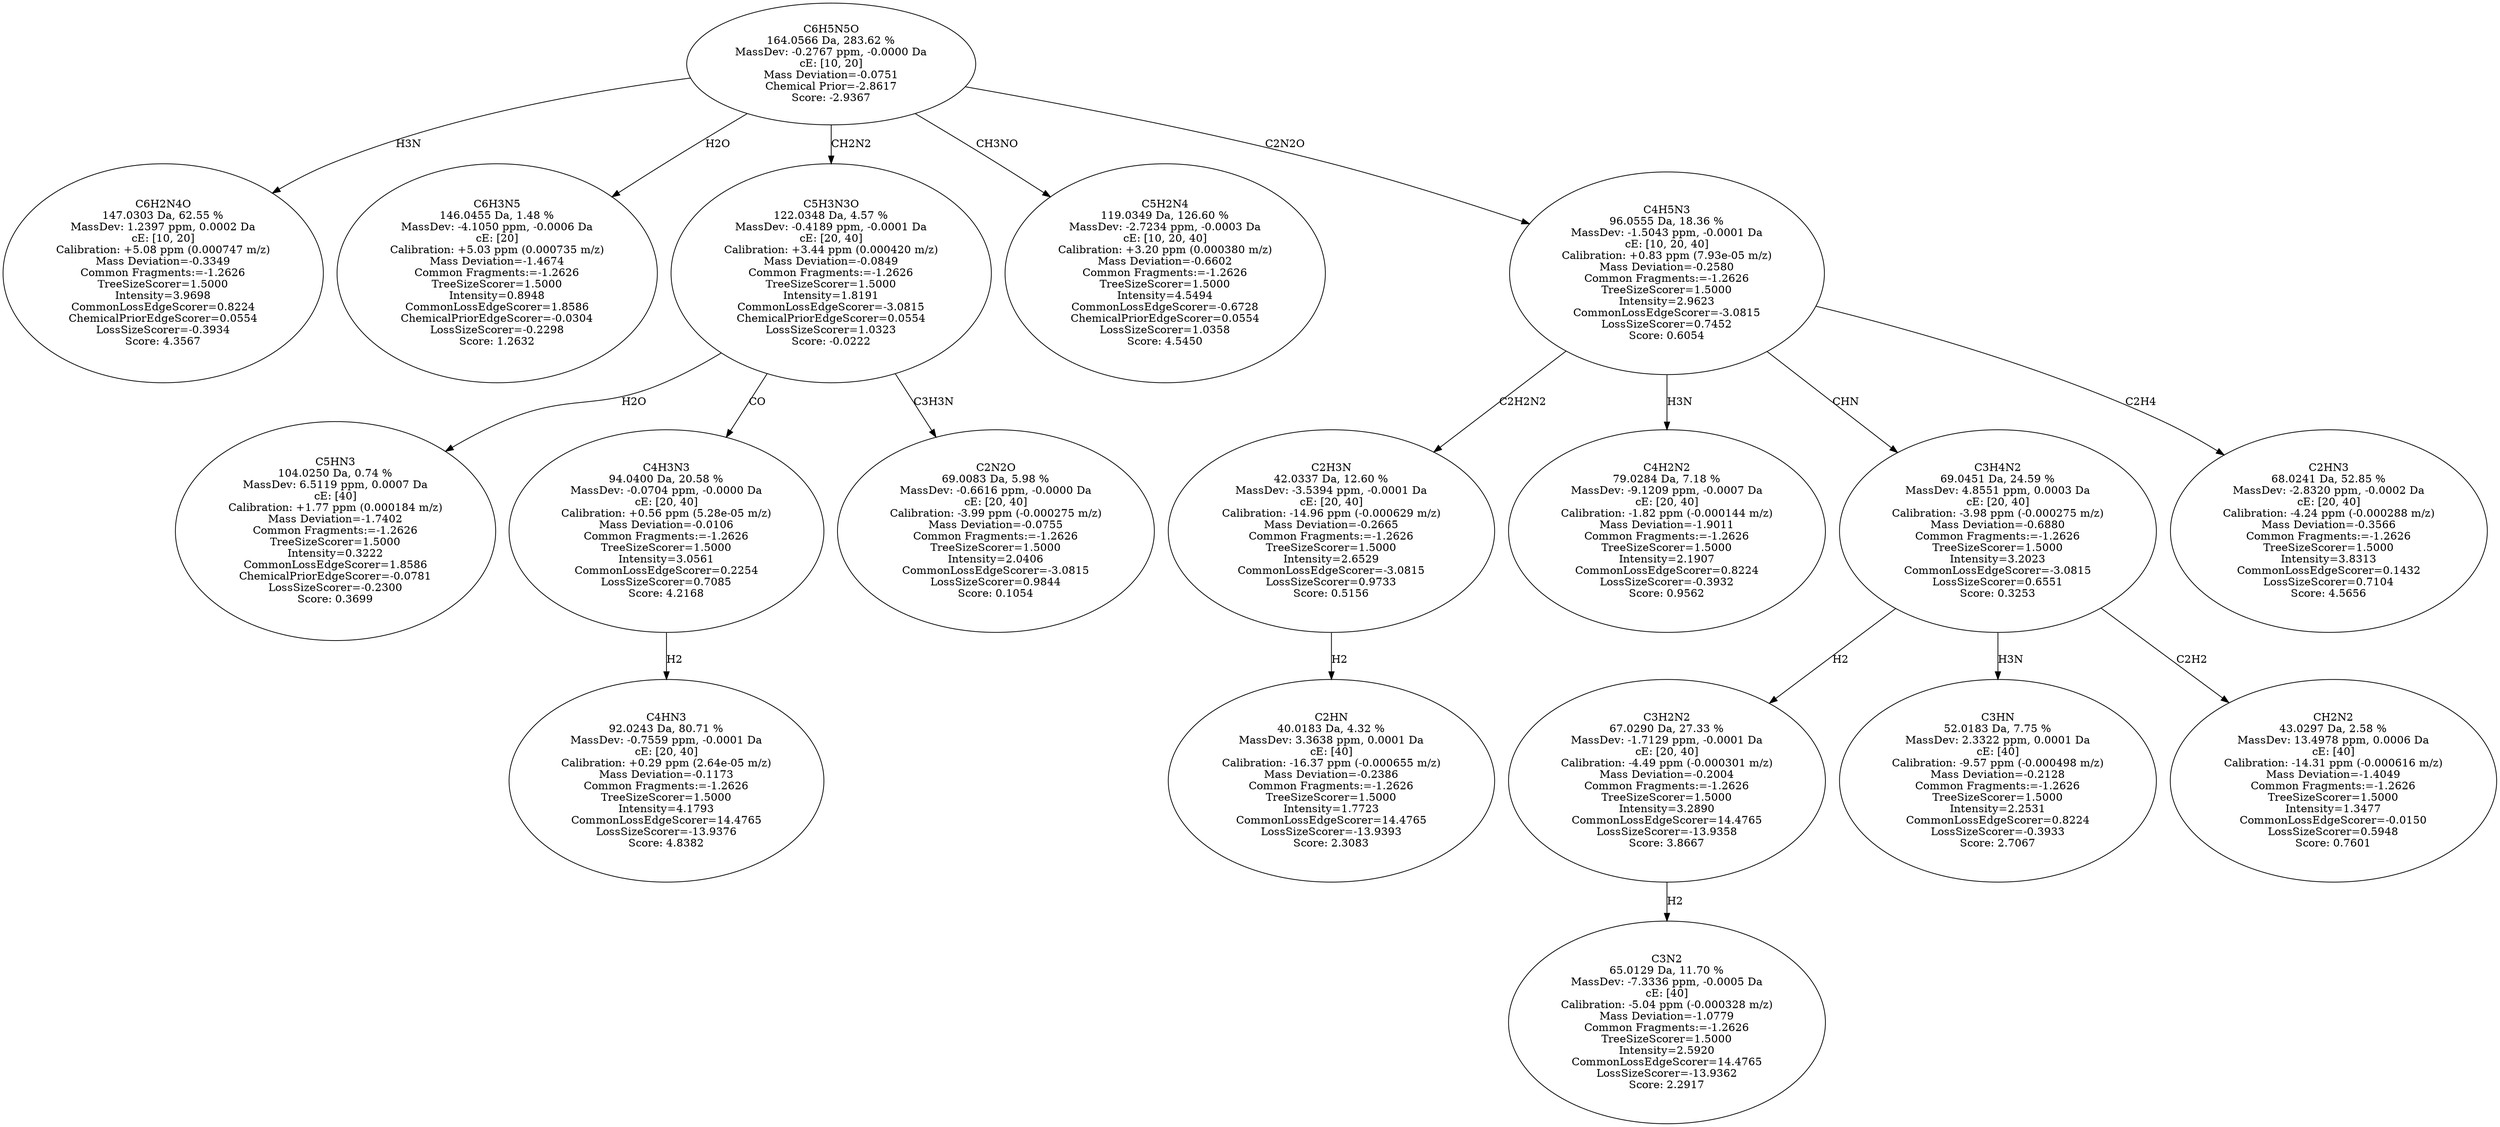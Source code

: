 strict digraph {
v1 [label="C6H2N4O\n147.0303 Da, 62.55 %\nMassDev: 1.2397 ppm, 0.0002 Da\ncE: [10, 20]\nCalibration: +5.08 ppm (0.000747 m/z)\nMass Deviation=-0.3349\nCommon Fragments:=-1.2626\nTreeSizeScorer=1.5000\nIntensity=3.9698\nCommonLossEdgeScorer=0.8224\nChemicalPriorEdgeScorer=0.0554\nLossSizeScorer=-0.3934\nScore: 4.3567"];
v2 [label="C6H3N5\n146.0455 Da, 1.48 %\nMassDev: -4.1050 ppm, -0.0006 Da\ncE: [20]\nCalibration: +5.03 ppm (0.000735 m/z)\nMass Deviation=-1.4674\nCommon Fragments:=-1.2626\nTreeSizeScorer=1.5000\nIntensity=0.8948\nCommonLossEdgeScorer=1.8586\nChemicalPriorEdgeScorer=-0.0304\nLossSizeScorer=-0.2298\nScore: 1.2632"];
v3 [label="C5HN3\n104.0250 Da, 0.74 %\nMassDev: 6.5119 ppm, 0.0007 Da\ncE: [40]\nCalibration: +1.77 ppm (0.000184 m/z)\nMass Deviation=-1.7402\nCommon Fragments:=-1.2626\nTreeSizeScorer=1.5000\nIntensity=0.3222\nCommonLossEdgeScorer=1.8586\nChemicalPriorEdgeScorer=-0.0781\nLossSizeScorer=-0.2300\nScore: 0.3699"];
v4 [label="C4HN3\n92.0243 Da, 80.71 %\nMassDev: -0.7559 ppm, -0.0001 Da\ncE: [20, 40]\nCalibration: +0.29 ppm (2.64e-05 m/z)\nMass Deviation=-0.1173\nCommon Fragments:=-1.2626\nTreeSizeScorer=1.5000\nIntensity=4.1793\nCommonLossEdgeScorer=14.4765\nLossSizeScorer=-13.9376\nScore: 4.8382"];
v5 [label="C4H3N3\n94.0400 Da, 20.58 %\nMassDev: -0.0704 ppm, -0.0000 Da\ncE: [20, 40]\nCalibration: +0.56 ppm (5.28e-05 m/z)\nMass Deviation=-0.0106\nCommon Fragments:=-1.2626\nTreeSizeScorer=1.5000\nIntensity=3.0561\nCommonLossEdgeScorer=0.2254\nLossSizeScorer=0.7085\nScore: 4.2168"];
v6 [label="C2N2O\n69.0083 Da, 5.98 %\nMassDev: -0.6616 ppm, -0.0000 Da\ncE: [20, 40]\nCalibration: -3.99 ppm (-0.000275 m/z)\nMass Deviation=-0.0755\nCommon Fragments:=-1.2626\nTreeSizeScorer=1.5000\nIntensity=2.0406\nCommonLossEdgeScorer=-3.0815\nLossSizeScorer=0.9844\nScore: 0.1054"];
v7 [label="C5H3N3O\n122.0348 Da, 4.57 %\nMassDev: -0.4189 ppm, -0.0001 Da\ncE: [20, 40]\nCalibration: +3.44 ppm (0.000420 m/z)\nMass Deviation=-0.0849\nCommon Fragments:=-1.2626\nTreeSizeScorer=1.5000\nIntensity=1.8191\nCommonLossEdgeScorer=-3.0815\nChemicalPriorEdgeScorer=0.0554\nLossSizeScorer=1.0323\nScore: -0.0222"];
v8 [label="C5H2N4\n119.0349 Da, 126.60 %\nMassDev: -2.7234 ppm, -0.0003 Da\ncE: [10, 20, 40]\nCalibration: +3.20 ppm (0.000380 m/z)\nMass Deviation=-0.6602\nCommon Fragments:=-1.2626\nTreeSizeScorer=1.5000\nIntensity=4.5494\nCommonLossEdgeScorer=-0.6728\nChemicalPriorEdgeScorer=0.0554\nLossSizeScorer=1.0358\nScore: 4.5450"];
v9 [label="C2HN\n40.0183 Da, 4.32 %\nMassDev: 3.3638 ppm, 0.0001 Da\ncE: [40]\nCalibration: -16.37 ppm (-0.000655 m/z)\nMass Deviation=-0.2386\nCommon Fragments:=-1.2626\nTreeSizeScorer=1.5000\nIntensity=1.7723\nCommonLossEdgeScorer=14.4765\nLossSizeScorer=-13.9393\nScore: 2.3083"];
v10 [label="C2H3N\n42.0337 Da, 12.60 %\nMassDev: -3.5394 ppm, -0.0001 Da\ncE: [20, 40]\nCalibration: -14.96 ppm (-0.000629 m/z)\nMass Deviation=-0.2665\nCommon Fragments:=-1.2626\nTreeSizeScorer=1.5000\nIntensity=2.6529\nCommonLossEdgeScorer=-3.0815\nLossSizeScorer=0.9733\nScore: 0.5156"];
v11 [label="C4H2N2\n79.0284 Da, 7.18 %\nMassDev: -9.1209 ppm, -0.0007 Da\ncE: [20, 40]\nCalibration: -1.82 ppm (-0.000144 m/z)\nMass Deviation=-1.9011\nCommon Fragments:=-1.2626\nTreeSizeScorer=1.5000\nIntensity=2.1907\nCommonLossEdgeScorer=0.8224\nLossSizeScorer=-0.3932\nScore: 0.9562"];
v12 [label="C3N2\n65.0129 Da, 11.70 %\nMassDev: -7.3336 ppm, -0.0005 Da\ncE: [40]\nCalibration: -5.04 ppm (-0.000328 m/z)\nMass Deviation=-1.0779\nCommon Fragments:=-1.2626\nTreeSizeScorer=1.5000\nIntensity=2.5920\nCommonLossEdgeScorer=14.4765\nLossSizeScorer=-13.9362\nScore: 2.2917"];
v13 [label="C3H2N2\n67.0290 Da, 27.33 %\nMassDev: -1.7129 ppm, -0.0001 Da\ncE: [20, 40]\nCalibration: -4.49 ppm (-0.000301 m/z)\nMass Deviation=-0.2004\nCommon Fragments:=-1.2626\nTreeSizeScorer=1.5000\nIntensity=3.2890\nCommonLossEdgeScorer=14.4765\nLossSizeScorer=-13.9358\nScore: 3.8667"];
v14 [label="C3HN\n52.0183 Da, 7.75 %\nMassDev: 2.3322 ppm, 0.0001 Da\ncE: [40]\nCalibration: -9.57 ppm (-0.000498 m/z)\nMass Deviation=-0.2128\nCommon Fragments:=-1.2626\nTreeSizeScorer=1.5000\nIntensity=2.2531\nCommonLossEdgeScorer=0.8224\nLossSizeScorer=-0.3933\nScore: 2.7067"];
v15 [label="CH2N2\n43.0297 Da, 2.58 %\nMassDev: 13.4978 ppm, 0.0006 Da\ncE: [40]\nCalibration: -14.31 ppm (-0.000616 m/z)\nMass Deviation=-1.4049\nCommon Fragments:=-1.2626\nTreeSizeScorer=1.5000\nIntensity=1.3477\nCommonLossEdgeScorer=-0.0150\nLossSizeScorer=0.5948\nScore: 0.7601"];
v16 [label="C3H4N2\n69.0451 Da, 24.59 %\nMassDev: 4.8551 ppm, 0.0003 Da\ncE: [20, 40]\nCalibration: -3.98 ppm (-0.000275 m/z)\nMass Deviation=-0.6880\nCommon Fragments:=-1.2626\nTreeSizeScorer=1.5000\nIntensity=3.2023\nCommonLossEdgeScorer=-3.0815\nLossSizeScorer=0.6551\nScore: 0.3253"];
v17 [label="C2HN3\n68.0241 Da, 52.85 %\nMassDev: -2.8320 ppm, -0.0002 Da\ncE: [20, 40]\nCalibration: -4.24 ppm (-0.000288 m/z)\nMass Deviation=-0.3566\nCommon Fragments:=-1.2626\nTreeSizeScorer=1.5000\nIntensity=3.8313\nCommonLossEdgeScorer=0.1432\nLossSizeScorer=0.7104\nScore: 4.5656"];
v18 [label="C4H5N3\n96.0555 Da, 18.36 %\nMassDev: -1.5043 ppm, -0.0001 Da\ncE: [10, 20, 40]\nCalibration: +0.83 ppm (7.93e-05 m/z)\nMass Deviation=-0.2580\nCommon Fragments:=-1.2626\nTreeSizeScorer=1.5000\nIntensity=2.9623\nCommonLossEdgeScorer=-3.0815\nLossSizeScorer=0.7452\nScore: 0.6054"];
v19 [label="C6H5N5O\n164.0566 Da, 283.62 %\nMassDev: -0.2767 ppm, -0.0000 Da\ncE: [10, 20]\nMass Deviation=-0.0751\nChemical Prior=-2.8617\nScore: -2.9367"];
v19 -> v1 [label="H3N"];
v19 -> v2 [label="H2O"];
v7 -> v3 [label="H2O"];
v5 -> v4 [label="H2"];
v7 -> v5 [label="CO"];
v7 -> v6 [label="C3H3N"];
v19 -> v7 [label="CH2N2"];
v19 -> v8 [label="CH3NO"];
v10 -> v9 [label="H2"];
v18 -> v10 [label="C2H2N2"];
v18 -> v11 [label="H3N"];
v13 -> v12 [label="H2"];
v16 -> v13 [label="H2"];
v16 -> v14 [label="H3N"];
v16 -> v15 [label="C2H2"];
v18 -> v16 [label="CHN"];
v18 -> v17 [label="C2H4"];
v19 -> v18 [label="C2N2O"];
}